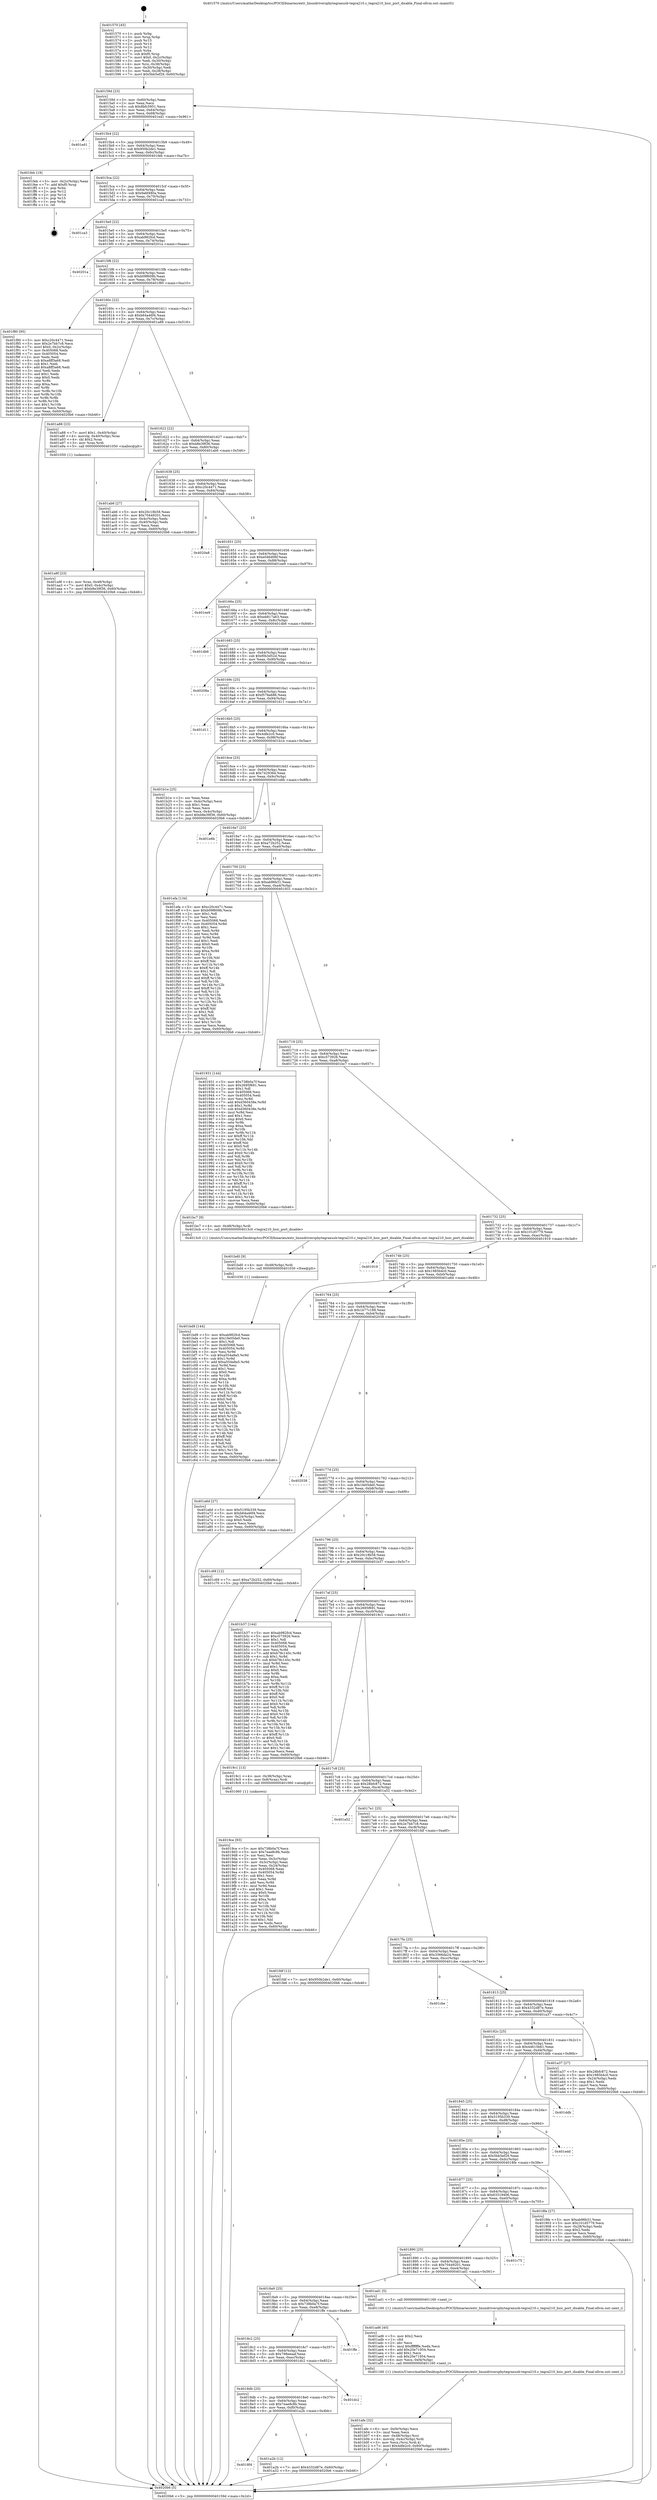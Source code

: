 digraph "0x401570" {
  label = "0x401570 (/mnt/c/Users/mathe/Desktop/tcc/POCII/binaries/extr_linuxdriversphytegraxusb-tegra210.c_tegra210_hsic_port_disable_Final-ollvm.out::main(0))"
  labelloc = "t"
  node[shape=record]

  Entry [label="",width=0.3,height=0.3,shape=circle,fillcolor=black,style=filled]
  "0x40159d" [label="{
     0x40159d [23]\l
     | [instrs]\l
     &nbsp;&nbsp;0x40159d \<+3\>: mov -0x60(%rbp),%eax\l
     &nbsp;&nbsp;0x4015a0 \<+2\>: mov %eax,%ecx\l
     &nbsp;&nbsp;0x4015a2 \<+6\>: sub $0x8bfc5951,%ecx\l
     &nbsp;&nbsp;0x4015a8 \<+3\>: mov %eax,-0x64(%rbp)\l
     &nbsp;&nbsp;0x4015ab \<+3\>: mov %ecx,-0x68(%rbp)\l
     &nbsp;&nbsp;0x4015ae \<+6\>: je 0000000000401ed1 \<main+0x961\>\l
  }"]
  "0x401ed1" [label="{
     0x401ed1\l
  }", style=dashed]
  "0x4015b4" [label="{
     0x4015b4 [22]\l
     | [instrs]\l
     &nbsp;&nbsp;0x4015b4 \<+5\>: jmp 00000000004015b9 \<main+0x49\>\l
     &nbsp;&nbsp;0x4015b9 \<+3\>: mov -0x64(%rbp),%eax\l
     &nbsp;&nbsp;0x4015bc \<+5\>: sub $0x950b2de1,%eax\l
     &nbsp;&nbsp;0x4015c1 \<+3\>: mov %eax,-0x6c(%rbp)\l
     &nbsp;&nbsp;0x4015c4 \<+6\>: je 0000000000401feb \<main+0xa7b\>\l
  }"]
  Exit [label="",width=0.3,height=0.3,shape=circle,fillcolor=black,style=filled,peripheries=2]
  "0x401feb" [label="{
     0x401feb [19]\l
     | [instrs]\l
     &nbsp;&nbsp;0x401feb \<+3\>: mov -0x2c(%rbp),%eax\l
     &nbsp;&nbsp;0x401fee \<+7\>: add $0xf0,%rsp\l
     &nbsp;&nbsp;0x401ff5 \<+1\>: pop %rbx\l
     &nbsp;&nbsp;0x401ff6 \<+2\>: pop %r12\l
     &nbsp;&nbsp;0x401ff8 \<+2\>: pop %r14\l
     &nbsp;&nbsp;0x401ffa \<+2\>: pop %r15\l
     &nbsp;&nbsp;0x401ffc \<+1\>: pop %rbp\l
     &nbsp;&nbsp;0x401ffd \<+1\>: ret\l
  }"]
  "0x4015ca" [label="{
     0x4015ca [22]\l
     | [instrs]\l
     &nbsp;&nbsp;0x4015ca \<+5\>: jmp 00000000004015cf \<main+0x5f\>\l
     &nbsp;&nbsp;0x4015cf \<+3\>: mov -0x64(%rbp),%eax\l
     &nbsp;&nbsp;0x4015d2 \<+5\>: sub $0x9a6f480a,%eax\l
     &nbsp;&nbsp;0x4015d7 \<+3\>: mov %eax,-0x70(%rbp)\l
     &nbsp;&nbsp;0x4015da \<+6\>: je 0000000000401ca3 \<main+0x733\>\l
  }"]
  "0x401bd9" [label="{
     0x401bd9 [144]\l
     | [instrs]\l
     &nbsp;&nbsp;0x401bd9 \<+5\>: mov $0xab982fcd,%eax\l
     &nbsp;&nbsp;0x401bde \<+5\>: mov $0x1fe05de0,%ecx\l
     &nbsp;&nbsp;0x401be3 \<+2\>: mov $0x1,%dl\l
     &nbsp;&nbsp;0x401be5 \<+7\>: mov 0x405068,%esi\l
     &nbsp;&nbsp;0x401bec \<+8\>: mov 0x405054,%r8d\l
     &nbsp;&nbsp;0x401bf4 \<+3\>: mov %esi,%r9d\l
     &nbsp;&nbsp;0x401bf7 \<+7\>: sub $0xa554a8a5,%r9d\l
     &nbsp;&nbsp;0x401bfe \<+4\>: sub $0x1,%r9d\l
     &nbsp;&nbsp;0x401c02 \<+7\>: add $0xa554a8a5,%r9d\l
     &nbsp;&nbsp;0x401c09 \<+4\>: imul %r9d,%esi\l
     &nbsp;&nbsp;0x401c0d \<+3\>: and $0x1,%esi\l
     &nbsp;&nbsp;0x401c10 \<+3\>: cmp $0x0,%esi\l
     &nbsp;&nbsp;0x401c13 \<+4\>: sete %r10b\l
     &nbsp;&nbsp;0x401c17 \<+4\>: cmp $0xa,%r8d\l
     &nbsp;&nbsp;0x401c1b \<+4\>: setl %r11b\l
     &nbsp;&nbsp;0x401c1f \<+3\>: mov %r10b,%bl\l
     &nbsp;&nbsp;0x401c22 \<+3\>: xor $0xff,%bl\l
     &nbsp;&nbsp;0x401c25 \<+3\>: mov %r11b,%r14b\l
     &nbsp;&nbsp;0x401c28 \<+4\>: xor $0xff,%r14b\l
     &nbsp;&nbsp;0x401c2c \<+3\>: xor $0x0,%dl\l
     &nbsp;&nbsp;0x401c2f \<+3\>: mov %bl,%r15b\l
     &nbsp;&nbsp;0x401c32 \<+4\>: and $0x0,%r15b\l
     &nbsp;&nbsp;0x401c36 \<+3\>: and %dl,%r10b\l
     &nbsp;&nbsp;0x401c39 \<+3\>: mov %r14b,%r12b\l
     &nbsp;&nbsp;0x401c3c \<+4\>: and $0x0,%r12b\l
     &nbsp;&nbsp;0x401c40 \<+3\>: and %dl,%r11b\l
     &nbsp;&nbsp;0x401c43 \<+3\>: or %r10b,%r15b\l
     &nbsp;&nbsp;0x401c46 \<+3\>: or %r11b,%r12b\l
     &nbsp;&nbsp;0x401c49 \<+3\>: xor %r12b,%r15b\l
     &nbsp;&nbsp;0x401c4c \<+3\>: or %r14b,%bl\l
     &nbsp;&nbsp;0x401c4f \<+3\>: xor $0xff,%bl\l
     &nbsp;&nbsp;0x401c52 \<+3\>: or $0x0,%dl\l
     &nbsp;&nbsp;0x401c55 \<+2\>: and %dl,%bl\l
     &nbsp;&nbsp;0x401c57 \<+3\>: or %bl,%r15b\l
     &nbsp;&nbsp;0x401c5a \<+4\>: test $0x1,%r15b\l
     &nbsp;&nbsp;0x401c5e \<+3\>: cmovne %ecx,%eax\l
     &nbsp;&nbsp;0x401c61 \<+3\>: mov %eax,-0x60(%rbp)\l
     &nbsp;&nbsp;0x401c64 \<+5\>: jmp 00000000004020b6 \<main+0xb46\>\l
  }"]
  "0x401ca3" [label="{
     0x401ca3\l
  }", style=dashed]
  "0x4015e0" [label="{
     0x4015e0 [22]\l
     | [instrs]\l
     &nbsp;&nbsp;0x4015e0 \<+5\>: jmp 00000000004015e5 \<main+0x75\>\l
     &nbsp;&nbsp;0x4015e5 \<+3\>: mov -0x64(%rbp),%eax\l
     &nbsp;&nbsp;0x4015e8 \<+5\>: sub $0xab982fcd,%eax\l
     &nbsp;&nbsp;0x4015ed \<+3\>: mov %eax,-0x74(%rbp)\l
     &nbsp;&nbsp;0x4015f0 \<+6\>: je 000000000040201a \<main+0xaaa\>\l
  }"]
  "0x401bd0" [label="{
     0x401bd0 [9]\l
     | [instrs]\l
     &nbsp;&nbsp;0x401bd0 \<+4\>: mov -0x48(%rbp),%rdi\l
     &nbsp;&nbsp;0x401bd4 \<+5\>: call 0000000000401030 \<free@plt\>\l
     | [calls]\l
     &nbsp;&nbsp;0x401030 \{1\} (unknown)\l
  }"]
  "0x40201a" [label="{
     0x40201a\l
  }", style=dashed]
  "0x4015f6" [label="{
     0x4015f6 [22]\l
     | [instrs]\l
     &nbsp;&nbsp;0x4015f6 \<+5\>: jmp 00000000004015fb \<main+0x8b\>\l
     &nbsp;&nbsp;0x4015fb \<+3\>: mov -0x64(%rbp),%eax\l
     &nbsp;&nbsp;0x4015fe \<+5\>: sub $0xb09f609b,%eax\l
     &nbsp;&nbsp;0x401603 \<+3\>: mov %eax,-0x78(%rbp)\l
     &nbsp;&nbsp;0x401606 \<+6\>: je 0000000000401f80 \<main+0xa10\>\l
  }"]
  "0x401afe" [label="{
     0x401afe [32]\l
     | [instrs]\l
     &nbsp;&nbsp;0x401afe \<+6\>: mov -0xf4(%rbp),%ecx\l
     &nbsp;&nbsp;0x401b04 \<+3\>: imul %eax,%ecx\l
     &nbsp;&nbsp;0x401b07 \<+4\>: mov -0x48(%rbp),%rsi\l
     &nbsp;&nbsp;0x401b0b \<+4\>: movslq -0x4c(%rbp),%rdi\l
     &nbsp;&nbsp;0x401b0f \<+3\>: mov %ecx,(%rsi,%rdi,4)\l
     &nbsp;&nbsp;0x401b12 \<+7\>: movl $0x4dfe2c0,-0x60(%rbp)\l
     &nbsp;&nbsp;0x401b19 \<+5\>: jmp 00000000004020b6 \<main+0xb46\>\l
  }"]
  "0x401f80" [label="{
     0x401f80 [95]\l
     | [instrs]\l
     &nbsp;&nbsp;0x401f80 \<+5\>: mov $0xc20c4471,%eax\l
     &nbsp;&nbsp;0x401f85 \<+5\>: mov $0x2e7bb7c8,%ecx\l
     &nbsp;&nbsp;0x401f8a \<+7\>: movl $0x0,-0x2c(%rbp)\l
     &nbsp;&nbsp;0x401f91 \<+7\>: mov 0x405068,%edx\l
     &nbsp;&nbsp;0x401f98 \<+7\>: mov 0x405054,%esi\l
     &nbsp;&nbsp;0x401f9f \<+2\>: mov %edx,%edi\l
     &nbsp;&nbsp;0x401fa1 \<+6\>: sub $0xa8ff3a68,%edi\l
     &nbsp;&nbsp;0x401fa7 \<+3\>: sub $0x1,%edi\l
     &nbsp;&nbsp;0x401faa \<+6\>: add $0xa8ff3a68,%edi\l
     &nbsp;&nbsp;0x401fb0 \<+3\>: imul %edi,%edx\l
     &nbsp;&nbsp;0x401fb3 \<+3\>: and $0x1,%edx\l
     &nbsp;&nbsp;0x401fb6 \<+3\>: cmp $0x0,%edx\l
     &nbsp;&nbsp;0x401fb9 \<+4\>: sete %r8b\l
     &nbsp;&nbsp;0x401fbd \<+3\>: cmp $0xa,%esi\l
     &nbsp;&nbsp;0x401fc0 \<+4\>: setl %r9b\l
     &nbsp;&nbsp;0x401fc4 \<+3\>: mov %r8b,%r10b\l
     &nbsp;&nbsp;0x401fc7 \<+3\>: and %r9b,%r10b\l
     &nbsp;&nbsp;0x401fca \<+3\>: xor %r9b,%r8b\l
     &nbsp;&nbsp;0x401fcd \<+3\>: or %r8b,%r10b\l
     &nbsp;&nbsp;0x401fd0 \<+4\>: test $0x1,%r10b\l
     &nbsp;&nbsp;0x401fd4 \<+3\>: cmovne %ecx,%eax\l
     &nbsp;&nbsp;0x401fd7 \<+3\>: mov %eax,-0x60(%rbp)\l
     &nbsp;&nbsp;0x401fda \<+5\>: jmp 00000000004020b6 \<main+0xb46\>\l
  }"]
  "0x40160c" [label="{
     0x40160c [22]\l
     | [instrs]\l
     &nbsp;&nbsp;0x40160c \<+5\>: jmp 0000000000401611 \<main+0xa1\>\l
     &nbsp;&nbsp;0x401611 \<+3\>: mov -0x64(%rbp),%eax\l
     &nbsp;&nbsp;0x401614 \<+5\>: sub $0xb64a46f4,%eax\l
     &nbsp;&nbsp;0x401619 \<+3\>: mov %eax,-0x7c(%rbp)\l
     &nbsp;&nbsp;0x40161c \<+6\>: je 0000000000401a88 \<main+0x518\>\l
  }"]
  "0x401ad6" [label="{
     0x401ad6 [40]\l
     | [instrs]\l
     &nbsp;&nbsp;0x401ad6 \<+5\>: mov $0x2,%ecx\l
     &nbsp;&nbsp;0x401adb \<+1\>: cltd\l
     &nbsp;&nbsp;0x401adc \<+2\>: idiv %ecx\l
     &nbsp;&nbsp;0x401ade \<+6\>: imul $0xfffffffe,%edx,%ecx\l
     &nbsp;&nbsp;0x401ae4 \<+6\>: add $0x20e71954,%ecx\l
     &nbsp;&nbsp;0x401aea \<+3\>: add $0x1,%ecx\l
     &nbsp;&nbsp;0x401aed \<+6\>: sub $0x20e71954,%ecx\l
     &nbsp;&nbsp;0x401af3 \<+6\>: mov %ecx,-0xf4(%rbp)\l
     &nbsp;&nbsp;0x401af9 \<+5\>: call 0000000000401160 \<next_i\>\l
     | [calls]\l
     &nbsp;&nbsp;0x401160 \{1\} (/mnt/c/Users/mathe/Desktop/tcc/POCII/binaries/extr_linuxdriversphytegraxusb-tegra210.c_tegra210_hsic_port_disable_Final-ollvm.out::next_i)\l
  }"]
  "0x401a88" [label="{
     0x401a88 [23]\l
     | [instrs]\l
     &nbsp;&nbsp;0x401a88 \<+7\>: movl $0x1,-0x40(%rbp)\l
     &nbsp;&nbsp;0x401a8f \<+4\>: movslq -0x40(%rbp),%rax\l
     &nbsp;&nbsp;0x401a93 \<+4\>: shl $0x2,%rax\l
     &nbsp;&nbsp;0x401a97 \<+3\>: mov %rax,%rdi\l
     &nbsp;&nbsp;0x401a9a \<+5\>: call 0000000000401050 \<malloc@plt\>\l
     | [calls]\l
     &nbsp;&nbsp;0x401050 \{1\} (unknown)\l
  }"]
  "0x401622" [label="{
     0x401622 [22]\l
     | [instrs]\l
     &nbsp;&nbsp;0x401622 \<+5\>: jmp 0000000000401627 \<main+0xb7\>\l
     &nbsp;&nbsp;0x401627 \<+3\>: mov -0x64(%rbp),%eax\l
     &nbsp;&nbsp;0x40162a \<+5\>: sub $0xb8e39f36,%eax\l
     &nbsp;&nbsp;0x40162f \<+3\>: mov %eax,-0x80(%rbp)\l
     &nbsp;&nbsp;0x401632 \<+6\>: je 0000000000401ab6 \<main+0x546\>\l
  }"]
  "0x401a9f" [label="{
     0x401a9f [23]\l
     | [instrs]\l
     &nbsp;&nbsp;0x401a9f \<+4\>: mov %rax,-0x48(%rbp)\l
     &nbsp;&nbsp;0x401aa3 \<+7\>: movl $0x0,-0x4c(%rbp)\l
     &nbsp;&nbsp;0x401aaa \<+7\>: movl $0xb8e39f36,-0x60(%rbp)\l
     &nbsp;&nbsp;0x401ab1 \<+5\>: jmp 00000000004020b6 \<main+0xb46\>\l
  }"]
  "0x401ab6" [label="{
     0x401ab6 [27]\l
     | [instrs]\l
     &nbsp;&nbsp;0x401ab6 \<+5\>: mov $0x20c18b58,%eax\l
     &nbsp;&nbsp;0x401abb \<+5\>: mov $0x70449201,%ecx\l
     &nbsp;&nbsp;0x401ac0 \<+3\>: mov -0x4c(%rbp),%edx\l
     &nbsp;&nbsp;0x401ac3 \<+3\>: cmp -0x40(%rbp),%edx\l
     &nbsp;&nbsp;0x401ac6 \<+3\>: cmovl %ecx,%eax\l
     &nbsp;&nbsp;0x401ac9 \<+3\>: mov %eax,-0x60(%rbp)\l
     &nbsp;&nbsp;0x401acc \<+5\>: jmp 00000000004020b6 \<main+0xb46\>\l
  }"]
  "0x401638" [label="{
     0x401638 [25]\l
     | [instrs]\l
     &nbsp;&nbsp;0x401638 \<+5\>: jmp 000000000040163d \<main+0xcd\>\l
     &nbsp;&nbsp;0x40163d \<+3\>: mov -0x64(%rbp),%eax\l
     &nbsp;&nbsp;0x401640 \<+5\>: sub $0xc20c4471,%eax\l
     &nbsp;&nbsp;0x401645 \<+6\>: mov %eax,-0x84(%rbp)\l
     &nbsp;&nbsp;0x40164b \<+6\>: je 00000000004020a8 \<main+0xb38\>\l
  }"]
  "0x4018f4" [label="{
     0x4018f4\l
  }", style=dashed]
  "0x4020a8" [label="{
     0x4020a8\l
  }", style=dashed]
  "0x401651" [label="{
     0x401651 [25]\l
     | [instrs]\l
     &nbsp;&nbsp;0x401651 \<+5\>: jmp 0000000000401656 \<main+0xe6\>\l
     &nbsp;&nbsp;0x401656 \<+3\>: mov -0x64(%rbp),%eax\l
     &nbsp;&nbsp;0x401659 \<+5\>: sub $0xe046d06f,%eax\l
     &nbsp;&nbsp;0x40165e \<+6\>: mov %eax,-0x88(%rbp)\l
     &nbsp;&nbsp;0x401664 \<+6\>: je 0000000000401ee9 \<main+0x979\>\l
  }"]
  "0x401a2b" [label="{
     0x401a2b [12]\l
     | [instrs]\l
     &nbsp;&nbsp;0x401a2b \<+7\>: movl $0x4332d87e,-0x60(%rbp)\l
     &nbsp;&nbsp;0x401a32 \<+5\>: jmp 00000000004020b6 \<main+0xb46\>\l
  }"]
  "0x401ee9" [label="{
     0x401ee9\l
  }", style=dashed]
  "0x40166a" [label="{
     0x40166a [25]\l
     | [instrs]\l
     &nbsp;&nbsp;0x40166a \<+5\>: jmp 000000000040166f \<main+0xff\>\l
     &nbsp;&nbsp;0x40166f \<+3\>: mov -0x64(%rbp),%eax\l
     &nbsp;&nbsp;0x401672 \<+5\>: sub $0xeb817a63,%eax\l
     &nbsp;&nbsp;0x401677 \<+6\>: mov %eax,-0x8c(%rbp)\l
     &nbsp;&nbsp;0x40167d \<+6\>: je 0000000000401db6 \<main+0x846\>\l
  }"]
  "0x4018db" [label="{
     0x4018db [25]\l
     | [instrs]\l
     &nbsp;&nbsp;0x4018db \<+5\>: jmp 00000000004018e0 \<main+0x370\>\l
     &nbsp;&nbsp;0x4018e0 \<+3\>: mov -0x64(%rbp),%eax\l
     &nbsp;&nbsp;0x4018e3 \<+5\>: sub $0x7eae8c8b,%eax\l
     &nbsp;&nbsp;0x4018e8 \<+6\>: mov %eax,-0xf0(%rbp)\l
     &nbsp;&nbsp;0x4018ee \<+6\>: je 0000000000401a2b \<main+0x4bb\>\l
  }"]
  "0x401db6" [label="{
     0x401db6\l
  }", style=dashed]
  "0x401683" [label="{
     0x401683 [25]\l
     | [instrs]\l
     &nbsp;&nbsp;0x401683 \<+5\>: jmp 0000000000401688 \<main+0x118\>\l
     &nbsp;&nbsp;0x401688 \<+3\>: mov -0x64(%rbp),%eax\l
     &nbsp;&nbsp;0x40168b \<+5\>: sub $0xf0b3d52d,%eax\l
     &nbsp;&nbsp;0x401690 \<+6\>: mov %eax,-0x90(%rbp)\l
     &nbsp;&nbsp;0x401696 \<+6\>: je 000000000040208a \<main+0xb1a\>\l
  }"]
  "0x401dc2" [label="{
     0x401dc2\l
  }", style=dashed]
  "0x40208a" [label="{
     0x40208a\l
  }", style=dashed]
  "0x40169c" [label="{
     0x40169c [25]\l
     | [instrs]\l
     &nbsp;&nbsp;0x40169c \<+5\>: jmp 00000000004016a1 \<main+0x131\>\l
     &nbsp;&nbsp;0x4016a1 \<+3\>: mov -0x64(%rbp),%eax\l
     &nbsp;&nbsp;0x4016a4 \<+5\>: sub $0xf578a686,%eax\l
     &nbsp;&nbsp;0x4016a9 \<+6\>: mov %eax,-0x94(%rbp)\l
     &nbsp;&nbsp;0x4016af \<+6\>: je 0000000000401d11 \<main+0x7a1\>\l
  }"]
  "0x4018c2" [label="{
     0x4018c2 [25]\l
     | [instrs]\l
     &nbsp;&nbsp;0x4018c2 \<+5\>: jmp 00000000004018c7 \<main+0x357\>\l
     &nbsp;&nbsp;0x4018c7 \<+3\>: mov -0x64(%rbp),%eax\l
     &nbsp;&nbsp;0x4018ca \<+5\>: sub $0x798eeaaf,%eax\l
     &nbsp;&nbsp;0x4018cf \<+6\>: mov %eax,-0xec(%rbp)\l
     &nbsp;&nbsp;0x4018d5 \<+6\>: je 0000000000401dc2 \<main+0x852\>\l
  }"]
  "0x401d11" [label="{
     0x401d11\l
  }", style=dashed]
  "0x4016b5" [label="{
     0x4016b5 [25]\l
     | [instrs]\l
     &nbsp;&nbsp;0x4016b5 \<+5\>: jmp 00000000004016ba \<main+0x14a\>\l
     &nbsp;&nbsp;0x4016ba \<+3\>: mov -0x64(%rbp),%eax\l
     &nbsp;&nbsp;0x4016bd \<+5\>: sub $0x4dfe2c0,%eax\l
     &nbsp;&nbsp;0x4016c2 \<+6\>: mov %eax,-0x98(%rbp)\l
     &nbsp;&nbsp;0x4016c8 \<+6\>: je 0000000000401b1e \<main+0x5ae\>\l
  }"]
  "0x401ffe" [label="{
     0x401ffe\l
  }", style=dashed]
  "0x401b1e" [label="{
     0x401b1e [25]\l
     | [instrs]\l
     &nbsp;&nbsp;0x401b1e \<+2\>: xor %eax,%eax\l
     &nbsp;&nbsp;0x401b20 \<+3\>: mov -0x4c(%rbp),%ecx\l
     &nbsp;&nbsp;0x401b23 \<+3\>: sub $0x1,%eax\l
     &nbsp;&nbsp;0x401b26 \<+2\>: sub %eax,%ecx\l
     &nbsp;&nbsp;0x401b28 \<+3\>: mov %ecx,-0x4c(%rbp)\l
     &nbsp;&nbsp;0x401b2b \<+7\>: movl $0xb8e39f36,-0x60(%rbp)\l
     &nbsp;&nbsp;0x401b32 \<+5\>: jmp 00000000004020b6 \<main+0xb46\>\l
  }"]
  "0x4016ce" [label="{
     0x4016ce [25]\l
     | [instrs]\l
     &nbsp;&nbsp;0x4016ce \<+5\>: jmp 00000000004016d3 \<main+0x163\>\l
     &nbsp;&nbsp;0x4016d3 \<+3\>: mov -0x64(%rbp),%eax\l
     &nbsp;&nbsp;0x4016d6 \<+5\>: sub $0x742936d,%eax\l
     &nbsp;&nbsp;0x4016db \<+6\>: mov %eax,-0x9c(%rbp)\l
     &nbsp;&nbsp;0x4016e1 \<+6\>: je 0000000000401e6b \<main+0x8fb\>\l
  }"]
  "0x4018a9" [label="{
     0x4018a9 [25]\l
     | [instrs]\l
     &nbsp;&nbsp;0x4018a9 \<+5\>: jmp 00000000004018ae \<main+0x33e\>\l
     &nbsp;&nbsp;0x4018ae \<+3\>: mov -0x64(%rbp),%eax\l
     &nbsp;&nbsp;0x4018b1 \<+5\>: sub $0x738b0a7f,%eax\l
     &nbsp;&nbsp;0x4018b6 \<+6\>: mov %eax,-0xe8(%rbp)\l
     &nbsp;&nbsp;0x4018bc \<+6\>: je 0000000000401ffe \<main+0xa8e\>\l
  }"]
  "0x401e6b" [label="{
     0x401e6b\l
  }", style=dashed]
  "0x4016e7" [label="{
     0x4016e7 [25]\l
     | [instrs]\l
     &nbsp;&nbsp;0x4016e7 \<+5\>: jmp 00000000004016ec \<main+0x17c\>\l
     &nbsp;&nbsp;0x4016ec \<+3\>: mov -0x64(%rbp),%eax\l
     &nbsp;&nbsp;0x4016ef \<+5\>: sub $0xa72b252,%eax\l
     &nbsp;&nbsp;0x4016f4 \<+6\>: mov %eax,-0xa0(%rbp)\l
     &nbsp;&nbsp;0x4016fa \<+6\>: je 0000000000401efa \<main+0x98a\>\l
  }"]
  "0x401ad1" [label="{
     0x401ad1 [5]\l
     | [instrs]\l
     &nbsp;&nbsp;0x401ad1 \<+5\>: call 0000000000401160 \<next_i\>\l
     | [calls]\l
     &nbsp;&nbsp;0x401160 \{1\} (/mnt/c/Users/mathe/Desktop/tcc/POCII/binaries/extr_linuxdriversphytegraxusb-tegra210.c_tegra210_hsic_port_disable_Final-ollvm.out::next_i)\l
  }"]
  "0x401efa" [label="{
     0x401efa [134]\l
     | [instrs]\l
     &nbsp;&nbsp;0x401efa \<+5\>: mov $0xc20c4471,%eax\l
     &nbsp;&nbsp;0x401eff \<+5\>: mov $0xb09f609b,%ecx\l
     &nbsp;&nbsp;0x401f04 \<+2\>: mov $0x1,%dl\l
     &nbsp;&nbsp;0x401f06 \<+2\>: xor %esi,%esi\l
     &nbsp;&nbsp;0x401f08 \<+7\>: mov 0x405068,%edi\l
     &nbsp;&nbsp;0x401f0f \<+8\>: mov 0x405054,%r8d\l
     &nbsp;&nbsp;0x401f17 \<+3\>: sub $0x1,%esi\l
     &nbsp;&nbsp;0x401f1a \<+3\>: mov %edi,%r9d\l
     &nbsp;&nbsp;0x401f1d \<+3\>: add %esi,%r9d\l
     &nbsp;&nbsp;0x401f20 \<+4\>: imul %r9d,%edi\l
     &nbsp;&nbsp;0x401f24 \<+3\>: and $0x1,%edi\l
     &nbsp;&nbsp;0x401f27 \<+3\>: cmp $0x0,%edi\l
     &nbsp;&nbsp;0x401f2a \<+4\>: sete %r10b\l
     &nbsp;&nbsp;0x401f2e \<+4\>: cmp $0xa,%r8d\l
     &nbsp;&nbsp;0x401f32 \<+4\>: setl %r11b\l
     &nbsp;&nbsp;0x401f36 \<+3\>: mov %r10b,%bl\l
     &nbsp;&nbsp;0x401f39 \<+3\>: xor $0xff,%bl\l
     &nbsp;&nbsp;0x401f3c \<+3\>: mov %r11b,%r14b\l
     &nbsp;&nbsp;0x401f3f \<+4\>: xor $0xff,%r14b\l
     &nbsp;&nbsp;0x401f43 \<+3\>: xor $0x1,%dl\l
     &nbsp;&nbsp;0x401f46 \<+3\>: mov %bl,%r15b\l
     &nbsp;&nbsp;0x401f49 \<+4\>: and $0xff,%r15b\l
     &nbsp;&nbsp;0x401f4d \<+3\>: and %dl,%r10b\l
     &nbsp;&nbsp;0x401f50 \<+3\>: mov %r14b,%r12b\l
     &nbsp;&nbsp;0x401f53 \<+4\>: and $0xff,%r12b\l
     &nbsp;&nbsp;0x401f57 \<+3\>: and %dl,%r11b\l
     &nbsp;&nbsp;0x401f5a \<+3\>: or %r10b,%r15b\l
     &nbsp;&nbsp;0x401f5d \<+3\>: or %r11b,%r12b\l
     &nbsp;&nbsp;0x401f60 \<+3\>: xor %r12b,%r15b\l
     &nbsp;&nbsp;0x401f63 \<+3\>: or %r14b,%bl\l
     &nbsp;&nbsp;0x401f66 \<+3\>: xor $0xff,%bl\l
     &nbsp;&nbsp;0x401f69 \<+3\>: or $0x1,%dl\l
     &nbsp;&nbsp;0x401f6c \<+2\>: and %dl,%bl\l
     &nbsp;&nbsp;0x401f6e \<+3\>: or %bl,%r15b\l
     &nbsp;&nbsp;0x401f71 \<+4\>: test $0x1,%r15b\l
     &nbsp;&nbsp;0x401f75 \<+3\>: cmovne %ecx,%eax\l
     &nbsp;&nbsp;0x401f78 \<+3\>: mov %eax,-0x60(%rbp)\l
     &nbsp;&nbsp;0x401f7b \<+5\>: jmp 00000000004020b6 \<main+0xb46\>\l
  }"]
  "0x401700" [label="{
     0x401700 [25]\l
     | [instrs]\l
     &nbsp;&nbsp;0x401700 \<+5\>: jmp 0000000000401705 \<main+0x195\>\l
     &nbsp;&nbsp;0x401705 \<+3\>: mov -0x64(%rbp),%eax\l
     &nbsp;&nbsp;0x401708 \<+5\>: sub $0xab96b31,%eax\l
     &nbsp;&nbsp;0x40170d \<+6\>: mov %eax,-0xa4(%rbp)\l
     &nbsp;&nbsp;0x401713 \<+6\>: je 0000000000401931 \<main+0x3c1\>\l
  }"]
  "0x401890" [label="{
     0x401890 [25]\l
     | [instrs]\l
     &nbsp;&nbsp;0x401890 \<+5\>: jmp 0000000000401895 \<main+0x325\>\l
     &nbsp;&nbsp;0x401895 \<+3\>: mov -0x64(%rbp),%eax\l
     &nbsp;&nbsp;0x401898 \<+5\>: sub $0x70449201,%eax\l
     &nbsp;&nbsp;0x40189d \<+6\>: mov %eax,-0xe4(%rbp)\l
     &nbsp;&nbsp;0x4018a3 \<+6\>: je 0000000000401ad1 \<main+0x561\>\l
  }"]
  "0x401931" [label="{
     0x401931 [144]\l
     | [instrs]\l
     &nbsp;&nbsp;0x401931 \<+5\>: mov $0x738b0a7f,%eax\l
     &nbsp;&nbsp;0x401936 \<+5\>: mov $0x2695f691,%ecx\l
     &nbsp;&nbsp;0x40193b \<+2\>: mov $0x1,%dl\l
     &nbsp;&nbsp;0x40193d \<+7\>: mov 0x405068,%esi\l
     &nbsp;&nbsp;0x401944 \<+7\>: mov 0x405054,%edi\l
     &nbsp;&nbsp;0x40194b \<+3\>: mov %esi,%r8d\l
     &nbsp;&nbsp;0x40194e \<+7\>: add $0xd360438e,%r8d\l
     &nbsp;&nbsp;0x401955 \<+4\>: sub $0x1,%r8d\l
     &nbsp;&nbsp;0x401959 \<+7\>: sub $0xd360438e,%r8d\l
     &nbsp;&nbsp;0x401960 \<+4\>: imul %r8d,%esi\l
     &nbsp;&nbsp;0x401964 \<+3\>: and $0x1,%esi\l
     &nbsp;&nbsp;0x401967 \<+3\>: cmp $0x0,%esi\l
     &nbsp;&nbsp;0x40196a \<+4\>: sete %r9b\l
     &nbsp;&nbsp;0x40196e \<+3\>: cmp $0xa,%edi\l
     &nbsp;&nbsp;0x401971 \<+4\>: setl %r10b\l
     &nbsp;&nbsp;0x401975 \<+3\>: mov %r9b,%r11b\l
     &nbsp;&nbsp;0x401978 \<+4\>: xor $0xff,%r11b\l
     &nbsp;&nbsp;0x40197c \<+3\>: mov %r10b,%bl\l
     &nbsp;&nbsp;0x40197f \<+3\>: xor $0xff,%bl\l
     &nbsp;&nbsp;0x401982 \<+3\>: xor $0x0,%dl\l
     &nbsp;&nbsp;0x401985 \<+3\>: mov %r11b,%r14b\l
     &nbsp;&nbsp;0x401988 \<+4\>: and $0x0,%r14b\l
     &nbsp;&nbsp;0x40198c \<+3\>: and %dl,%r9b\l
     &nbsp;&nbsp;0x40198f \<+3\>: mov %bl,%r15b\l
     &nbsp;&nbsp;0x401992 \<+4\>: and $0x0,%r15b\l
     &nbsp;&nbsp;0x401996 \<+3\>: and %dl,%r10b\l
     &nbsp;&nbsp;0x401999 \<+3\>: or %r9b,%r14b\l
     &nbsp;&nbsp;0x40199c \<+3\>: or %r10b,%r15b\l
     &nbsp;&nbsp;0x40199f \<+3\>: xor %r15b,%r14b\l
     &nbsp;&nbsp;0x4019a2 \<+3\>: or %bl,%r11b\l
     &nbsp;&nbsp;0x4019a5 \<+4\>: xor $0xff,%r11b\l
     &nbsp;&nbsp;0x4019a9 \<+3\>: or $0x0,%dl\l
     &nbsp;&nbsp;0x4019ac \<+3\>: and %dl,%r11b\l
     &nbsp;&nbsp;0x4019af \<+3\>: or %r11b,%r14b\l
     &nbsp;&nbsp;0x4019b2 \<+4\>: test $0x1,%r14b\l
     &nbsp;&nbsp;0x4019b6 \<+3\>: cmovne %ecx,%eax\l
     &nbsp;&nbsp;0x4019b9 \<+3\>: mov %eax,-0x60(%rbp)\l
     &nbsp;&nbsp;0x4019bc \<+5\>: jmp 00000000004020b6 \<main+0xb46\>\l
  }"]
  "0x401719" [label="{
     0x401719 [25]\l
     | [instrs]\l
     &nbsp;&nbsp;0x401719 \<+5\>: jmp 000000000040171e \<main+0x1ae\>\l
     &nbsp;&nbsp;0x40171e \<+3\>: mov -0x64(%rbp),%eax\l
     &nbsp;&nbsp;0x401721 \<+5\>: sub $0xc573926,%eax\l
     &nbsp;&nbsp;0x401726 \<+6\>: mov %eax,-0xa8(%rbp)\l
     &nbsp;&nbsp;0x40172c \<+6\>: je 0000000000401bc7 \<main+0x657\>\l
  }"]
  "0x401c75" [label="{
     0x401c75\l
  }", style=dashed]
  "0x401bc7" [label="{
     0x401bc7 [9]\l
     | [instrs]\l
     &nbsp;&nbsp;0x401bc7 \<+4\>: mov -0x48(%rbp),%rdi\l
     &nbsp;&nbsp;0x401bcb \<+5\>: call 00000000004013c0 \<tegra210_hsic_port_disable\>\l
     | [calls]\l
     &nbsp;&nbsp;0x4013c0 \{1\} (/mnt/c/Users/mathe/Desktop/tcc/POCII/binaries/extr_linuxdriversphytegraxusb-tegra210.c_tegra210_hsic_port_disable_Final-ollvm.out::tegra210_hsic_port_disable)\l
  }"]
  "0x401732" [label="{
     0x401732 [25]\l
     | [instrs]\l
     &nbsp;&nbsp;0x401732 \<+5\>: jmp 0000000000401737 \<main+0x1c7\>\l
     &nbsp;&nbsp;0x401737 \<+3\>: mov -0x64(%rbp),%eax\l
     &nbsp;&nbsp;0x40173a \<+5\>: sub $0x101d5779,%eax\l
     &nbsp;&nbsp;0x40173f \<+6\>: mov %eax,-0xac(%rbp)\l
     &nbsp;&nbsp;0x401745 \<+6\>: je 0000000000401919 \<main+0x3a9\>\l
  }"]
  "0x4019ce" [label="{
     0x4019ce [93]\l
     | [instrs]\l
     &nbsp;&nbsp;0x4019ce \<+5\>: mov $0x738b0a7f,%ecx\l
     &nbsp;&nbsp;0x4019d3 \<+5\>: mov $0x7eae8c8b,%edx\l
     &nbsp;&nbsp;0x4019d8 \<+2\>: xor %esi,%esi\l
     &nbsp;&nbsp;0x4019da \<+3\>: mov %eax,-0x3c(%rbp)\l
     &nbsp;&nbsp;0x4019dd \<+3\>: mov -0x3c(%rbp),%eax\l
     &nbsp;&nbsp;0x4019e0 \<+3\>: mov %eax,-0x24(%rbp)\l
     &nbsp;&nbsp;0x4019e3 \<+7\>: mov 0x405068,%eax\l
     &nbsp;&nbsp;0x4019ea \<+8\>: mov 0x405054,%r8d\l
     &nbsp;&nbsp;0x4019f2 \<+3\>: sub $0x1,%esi\l
     &nbsp;&nbsp;0x4019f5 \<+3\>: mov %eax,%r9d\l
     &nbsp;&nbsp;0x4019f8 \<+3\>: add %esi,%r9d\l
     &nbsp;&nbsp;0x4019fb \<+4\>: imul %r9d,%eax\l
     &nbsp;&nbsp;0x4019ff \<+3\>: and $0x1,%eax\l
     &nbsp;&nbsp;0x401a02 \<+3\>: cmp $0x0,%eax\l
     &nbsp;&nbsp;0x401a05 \<+4\>: sete %r10b\l
     &nbsp;&nbsp;0x401a09 \<+4\>: cmp $0xa,%r8d\l
     &nbsp;&nbsp;0x401a0d \<+4\>: setl %r11b\l
     &nbsp;&nbsp;0x401a11 \<+3\>: mov %r10b,%bl\l
     &nbsp;&nbsp;0x401a14 \<+3\>: and %r11b,%bl\l
     &nbsp;&nbsp;0x401a17 \<+3\>: xor %r11b,%r10b\l
     &nbsp;&nbsp;0x401a1a \<+3\>: or %r10b,%bl\l
     &nbsp;&nbsp;0x401a1d \<+3\>: test $0x1,%bl\l
     &nbsp;&nbsp;0x401a20 \<+3\>: cmovne %edx,%ecx\l
     &nbsp;&nbsp;0x401a23 \<+3\>: mov %ecx,-0x60(%rbp)\l
     &nbsp;&nbsp;0x401a26 \<+5\>: jmp 00000000004020b6 \<main+0xb46\>\l
  }"]
  "0x401919" [label="{
     0x401919\l
  }", style=dashed]
  "0x40174b" [label="{
     0x40174b [25]\l
     | [instrs]\l
     &nbsp;&nbsp;0x40174b \<+5\>: jmp 0000000000401750 \<main+0x1e0\>\l
     &nbsp;&nbsp;0x401750 \<+3\>: mov -0x64(%rbp),%eax\l
     &nbsp;&nbsp;0x401753 \<+5\>: sub $0x1985b4c0,%eax\l
     &nbsp;&nbsp;0x401758 \<+6\>: mov %eax,-0xb0(%rbp)\l
     &nbsp;&nbsp;0x40175e \<+6\>: je 0000000000401a6d \<main+0x4fd\>\l
  }"]
  "0x401570" [label="{
     0x401570 [45]\l
     | [instrs]\l
     &nbsp;&nbsp;0x401570 \<+1\>: push %rbp\l
     &nbsp;&nbsp;0x401571 \<+3\>: mov %rsp,%rbp\l
     &nbsp;&nbsp;0x401574 \<+2\>: push %r15\l
     &nbsp;&nbsp;0x401576 \<+2\>: push %r14\l
     &nbsp;&nbsp;0x401578 \<+2\>: push %r12\l
     &nbsp;&nbsp;0x40157a \<+1\>: push %rbx\l
     &nbsp;&nbsp;0x40157b \<+7\>: sub $0xf0,%rsp\l
     &nbsp;&nbsp;0x401582 \<+7\>: movl $0x0,-0x2c(%rbp)\l
     &nbsp;&nbsp;0x401589 \<+3\>: mov %edi,-0x30(%rbp)\l
     &nbsp;&nbsp;0x40158c \<+4\>: mov %rsi,-0x38(%rbp)\l
     &nbsp;&nbsp;0x401590 \<+3\>: mov -0x30(%rbp),%edi\l
     &nbsp;&nbsp;0x401593 \<+3\>: mov %edi,-0x28(%rbp)\l
     &nbsp;&nbsp;0x401596 \<+7\>: movl $0x5bb5ef29,-0x60(%rbp)\l
  }"]
  "0x401a6d" [label="{
     0x401a6d [27]\l
     | [instrs]\l
     &nbsp;&nbsp;0x401a6d \<+5\>: mov $0x5195b339,%eax\l
     &nbsp;&nbsp;0x401a72 \<+5\>: mov $0xb64a46f4,%ecx\l
     &nbsp;&nbsp;0x401a77 \<+3\>: mov -0x24(%rbp),%edx\l
     &nbsp;&nbsp;0x401a7a \<+3\>: cmp $0x0,%edx\l
     &nbsp;&nbsp;0x401a7d \<+3\>: cmove %ecx,%eax\l
     &nbsp;&nbsp;0x401a80 \<+3\>: mov %eax,-0x60(%rbp)\l
     &nbsp;&nbsp;0x401a83 \<+5\>: jmp 00000000004020b6 \<main+0xb46\>\l
  }"]
  "0x401764" [label="{
     0x401764 [25]\l
     | [instrs]\l
     &nbsp;&nbsp;0x401764 \<+5\>: jmp 0000000000401769 \<main+0x1f9\>\l
     &nbsp;&nbsp;0x401769 \<+3\>: mov -0x64(%rbp),%eax\l
     &nbsp;&nbsp;0x40176c \<+5\>: sub $0x1b77c188,%eax\l
     &nbsp;&nbsp;0x401771 \<+6\>: mov %eax,-0xb4(%rbp)\l
     &nbsp;&nbsp;0x401777 \<+6\>: je 0000000000402038 \<main+0xac8\>\l
  }"]
  "0x4020b6" [label="{
     0x4020b6 [5]\l
     | [instrs]\l
     &nbsp;&nbsp;0x4020b6 \<+5\>: jmp 000000000040159d \<main+0x2d\>\l
  }"]
  "0x402038" [label="{
     0x402038\l
  }", style=dashed]
  "0x40177d" [label="{
     0x40177d [25]\l
     | [instrs]\l
     &nbsp;&nbsp;0x40177d \<+5\>: jmp 0000000000401782 \<main+0x212\>\l
     &nbsp;&nbsp;0x401782 \<+3\>: mov -0x64(%rbp),%eax\l
     &nbsp;&nbsp;0x401785 \<+5\>: sub $0x1fe05de0,%eax\l
     &nbsp;&nbsp;0x40178a \<+6\>: mov %eax,-0xb8(%rbp)\l
     &nbsp;&nbsp;0x401790 \<+6\>: je 0000000000401c69 \<main+0x6f9\>\l
  }"]
  "0x401877" [label="{
     0x401877 [25]\l
     | [instrs]\l
     &nbsp;&nbsp;0x401877 \<+5\>: jmp 000000000040187c \<main+0x30c\>\l
     &nbsp;&nbsp;0x40187c \<+3\>: mov -0x64(%rbp),%eax\l
     &nbsp;&nbsp;0x40187f \<+5\>: sub $0x63319406,%eax\l
     &nbsp;&nbsp;0x401884 \<+6\>: mov %eax,-0xe0(%rbp)\l
     &nbsp;&nbsp;0x40188a \<+6\>: je 0000000000401c75 \<main+0x705\>\l
  }"]
  "0x401c69" [label="{
     0x401c69 [12]\l
     | [instrs]\l
     &nbsp;&nbsp;0x401c69 \<+7\>: movl $0xa72b252,-0x60(%rbp)\l
     &nbsp;&nbsp;0x401c70 \<+5\>: jmp 00000000004020b6 \<main+0xb46\>\l
  }"]
  "0x401796" [label="{
     0x401796 [25]\l
     | [instrs]\l
     &nbsp;&nbsp;0x401796 \<+5\>: jmp 000000000040179b \<main+0x22b\>\l
     &nbsp;&nbsp;0x40179b \<+3\>: mov -0x64(%rbp),%eax\l
     &nbsp;&nbsp;0x40179e \<+5\>: sub $0x20c18b58,%eax\l
     &nbsp;&nbsp;0x4017a3 \<+6\>: mov %eax,-0xbc(%rbp)\l
     &nbsp;&nbsp;0x4017a9 \<+6\>: je 0000000000401b37 \<main+0x5c7\>\l
  }"]
  "0x4018fe" [label="{
     0x4018fe [27]\l
     | [instrs]\l
     &nbsp;&nbsp;0x4018fe \<+5\>: mov $0xab96b31,%eax\l
     &nbsp;&nbsp;0x401903 \<+5\>: mov $0x101d5779,%ecx\l
     &nbsp;&nbsp;0x401908 \<+3\>: mov -0x28(%rbp),%edx\l
     &nbsp;&nbsp;0x40190b \<+3\>: cmp $0x2,%edx\l
     &nbsp;&nbsp;0x40190e \<+3\>: cmovne %ecx,%eax\l
     &nbsp;&nbsp;0x401911 \<+3\>: mov %eax,-0x60(%rbp)\l
     &nbsp;&nbsp;0x401914 \<+5\>: jmp 00000000004020b6 \<main+0xb46\>\l
  }"]
  "0x401b37" [label="{
     0x401b37 [144]\l
     | [instrs]\l
     &nbsp;&nbsp;0x401b37 \<+5\>: mov $0xab982fcd,%eax\l
     &nbsp;&nbsp;0x401b3c \<+5\>: mov $0xc573926,%ecx\l
     &nbsp;&nbsp;0x401b41 \<+2\>: mov $0x1,%dl\l
     &nbsp;&nbsp;0x401b43 \<+7\>: mov 0x405068,%esi\l
     &nbsp;&nbsp;0x401b4a \<+7\>: mov 0x405054,%edi\l
     &nbsp;&nbsp;0x401b51 \<+3\>: mov %esi,%r8d\l
     &nbsp;&nbsp;0x401b54 \<+7\>: add $0xb78c145c,%r8d\l
     &nbsp;&nbsp;0x401b5b \<+4\>: sub $0x1,%r8d\l
     &nbsp;&nbsp;0x401b5f \<+7\>: sub $0xb78c145c,%r8d\l
     &nbsp;&nbsp;0x401b66 \<+4\>: imul %r8d,%esi\l
     &nbsp;&nbsp;0x401b6a \<+3\>: and $0x1,%esi\l
     &nbsp;&nbsp;0x401b6d \<+3\>: cmp $0x0,%esi\l
     &nbsp;&nbsp;0x401b70 \<+4\>: sete %r9b\l
     &nbsp;&nbsp;0x401b74 \<+3\>: cmp $0xa,%edi\l
     &nbsp;&nbsp;0x401b77 \<+4\>: setl %r10b\l
     &nbsp;&nbsp;0x401b7b \<+3\>: mov %r9b,%r11b\l
     &nbsp;&nbsp;0x401b7e \<+4\>: xor $0xff,%r11b\l
     &nbsp;&nbsp;0x401b82 \<+3\>: mov %r10b,%bl\l
     &nbsp;&nbsp;0x401b85 \<+3\>: xor $0xff,%bl\l
     &nbsp;&nbsp;0x401b88 \<+3\>: xor $0x0,%dl\l
     &nbsp;&nbsp;0x401b8b \<+3\>: mov %r11b,%r14b\l
     &nbsp;&nbsp;0x401b8e \<+4\>: and $0x0,%r14b\l
     &nbsp;&nbsp;0x401b92 \<+3\>: and %dl,%r9b\l
     &nbsp;&nbsp;0x401b95 \<+3\>: mov %bl,%r15b\l
     &nbsp;&nbsp;0x401b98 \<+4\>: and $0x0,%r15b\l
     &nbsp;&nbsp;0x401b9c \<+3\>: and %dl,%r10b\l
     &nbsp;&nbsp;0x401b9f \<+3\>: or %r9b,%r14b\l
     &nbsp;&nbsp;0x401ba2 \<+3\>: or %r10b,%r15b\l
     &nbsp;&nbsp;0x401ba5 \<+3\>: xor %r15b,%r14b\l
     &nbsp;&nbsp;0x401ba8 \<+3\>: or %bl,%r11b\l
     &nbsp;&nbsp;0x401bab \<+4\>: xor $0xff,%r11b\l
     &nbsp;&nbsp;0x401baf \<+3\>: or $0x0,%dl\l
     &nbsp;&nbsp;0x401bb2 \<+3\>: and %dl,%r11b\l
     &nbsp;&nbsp;0x401bb5 \<+3\>: or %r11b,%r14b\l
     &nbsp;&nbsp;0x401bb8 \<+4\>: test $0x1,%r14b\l
     &nbsp;&nbsp;0x401bbc \<+3\>: cmovne %ecx,%eax\l
     &nbsp;&nbsp;0x401bbf \<+3\>: mov %eax,-0x60(%rbp)\l
     &nbsp;&nbsp;0x401bc2 \<+5\>: jmp 00000000004020b6 \<main+0xb46\>\l
  }"]
  "0x4017af" [label="{
     0x4017af [25]\l
     | [instrs]\l
     &nbsp;&nbsp;0x4017af \<+5\>: jmp 00000000004017b4 \<main+0x244\>\l
     &nbsp;&nbsp;0x4017b4 \<+3\>: mov -0x64(%rbp),%eax\l
     &nbsp;&nbsp;0x4017b7 \<+5\>: sub $0x2695f691,%eax\l
     &nbsp;&nbsp;0x4017bc \<+6\>: mov %eax,-0xc0(%rbp)\l
     &nbsp;&nbsp;0x4017c2 \<+6\>: je 00000000004019c1 \<main+0x451\>\l
  }"]
  "0x40185e" [label="{
     0x40185e [25]\l
     | [instrs]\l
     &nbsp;&nbsp;0x40185e \<+5\>: jmp 0000000000401863 \<main+0x2f3\>\l
     &nbsp;&nbsp;0x401863 \<+3\>: mov -0x64(%rbp),%eax\l
     &nbsp;&nbsp;0x401866 \<+5\>: sub $0x5bb5ef29,%eax\l
     &nbsp;&nbsp;0x40186b \<+6\>: mov %eax,-0xdc(%rbp)\l
     &nbsp;&nbsp;0x401871 \<+6\>: je 00000000004018fe \<main+0x38e\>\l
  }"]
  "0x4019c1" [label="{
     0x4019c1 [13]\l
     | [instrs]\l
     &nbsp;&nbsp;0x4019c1 \<+4\>: mov -0x38(%rbp),%rax\l
     &nbsp;&nbsp;0x4019c5 \<+4\>: mov 0x8(%rax),%rdi\l
     &nbsp;&nbsp;0x4019c9 \<+5\>: call 0000000000401060 \<atoi@plt\>\l
     | [calls]\l
     &nbsp;&nbsp;0x401060 \{1\} (unknown)\l
  }"]
  "0x4017c8" [label="{
     0x4017c8 [25]\l
     | [instrs]\l
     &nbsp;&nbsp;0x4017c8 \<+5\>: jmp 00000000004017cd \<main+0x25d\>\l
     &nbsp;&nbsp;0x4017cd \<+3\>: mov -0x64(%rbp),%eax\l
     &nbsp;&nbsp;0x4017d0 \<+5\>: sub $0x28bfc872,%eax\l
     &nbsp;&nbsp;0x4017d5 \<+6\>: mov %eax,-0xc4(%rbp)\l
     &nbsp;&nbsp;0x4017db \<+6\>: je 0000000000401a52 \<main+0x4e2\>\l
  }"]
  "0x401edd" [label="{
     0x401edd\l
  }", style=dashed]
  "0x401a52" [label="{
     0x401a52\l
  }", style=dashed]
  "0x4017e1" [label="{
     0x4017e1 [25]\l
     | [instrs]\l
     &nbsp;&nbsp;0x4017e1 \<+5\>: jmp 00000000004017e6 \<main+0x276\>\l
     &nbsp;&nbsp;0x4017e6 \<+3\>: mov -0x64(%rbp),%eax\l
     &nbsp;&nbsp;0x4017e9 \<+5\>: sub $0x2e7bb7c8,%eax\l
     &nbsp;&nbsp;0x4017ee \<+6\>: mov %eax,-0xc8(%rbp)\l
     &nbsp;&nbsp;0x4017f4 \<+6\>: je 0000000000401fdf \<main+0xa6f\>\l
  }"]
  "0x401845" [label="{
     0x401845 [25]\l
     | [instrs]\l
     &nbsp;&nbsp;0x401845 \<+5\>: jmp 000000000040184a \<main+0x2da\>\l
     &nbsp;&nbsp;0x40184a \<+3\>: mov -0x64(%rbp),%eax\l
     &nbsp;&nbsp;0x40184d \<+5\>: sub $0x5195b339,%eax\l
     &nbsp;&nbsp;0x401852 \<+6\>: mov %eax,-0xd8(%rbp)\l
     &nbsp;&nbsp;0x401858 \<+6\>: je 0000000000401edd \<main+0x96d\>\l
  }"]
  "0x401fdf" [label="{
     0x401fdf [12]\l
     | [instrs]\l
     &nbsp;&nbsp;0x401fdf \<+7\>: movl $0x950b2de1,-0x60(%rbp)\l
     &nbsp;&nbsp;0x401fe6 \<+5\>: jmp 00000000004020b6 \<main+0xb46\>\l
  }"]
  "0x4017fa" [label="{
     0x4017fa [25]\l
     | [instrs]\l
     &nbsp;&nbsp;0x4017fa \<+5\>: jmp 00000000004017ff \<main+0x28f\>\l
     &nbsp;&nbsp;0x4017ff \<+3\>: mov -0x64(%rbp),%eax\l
     &nbsp;&nbsp;0x401802 \<+5\>: sub $0x3366da24,%eax\l
     &nbsp;&nbsp;0x401807 \<+6\>: mov %eax,-0xcc(%rbp)\l
     &nbsp;&nbsp;0x40180d \<+6\>: je 0000000000401cbe \<main+0x74e\>\l
  }"]
  "0x401ddb" [label="{
     0x401ddb\l
  }", style=dashed]
  "0x401cbe" [label="{
     0x401cbe\l
  }", style=dashed]
  "0x401813" [label="{
     0x401813 [25]\l
     | [instrs]\l
     &nbsp;&nbsp;0x401813 \<+5\>: jmp 0000000000401818 \<main+0x2a8\>\l
     &nbsp;&nbsp;0x401818 \<+3\>: mov -0x64(%rbp),%eax\l
     &nbsp;&nbsp;0x40181b \<+5\>: sub $0x4332d87e,%eax\l
     &nbsp;&nbsp;0x401820 \<+6\>: mov %eax,-0xd0(%rbp)\l
     &nbsp;&nbsp;0x401826 \<+6\>: je 0000000000401a37 \<main+0x4c7\>\l
  }"]
  "0x40182c" [label="{
     0x40182c [25]\l
     | [instrs]\l
     &nbsp;&nbsp;0x40182c \<+5\>: jmp 0000000000401831 \<main+0x2c1\>\l
     &nbsp;&nbsp;0x401831 \<+3\>: mov -0x64(%rbp),%eax\l
     &nbsp;&nbsp;0x401834 \<+5\>: sub $0x44615b61,%eax\l
     &nbsp;&nbsp;0x401839 \<+6\>: mov %eax,-0xd4(%rbp)\l
     &nbsp;&nbsp;0x40183f \<+6\>: je 0000000000401ddb \<main+0x86b\>\l
  }"]
  "0x401a37" [label="{
     0x401a37 [27]\l
     | [instrs]\l
     &nbsp;&nbsp;0x401a37 \<+5\>: mov $0x28bfc872,%eax\l
     &nbsp;&nbsp;0x401a3c \<+5\>: mov $0x1985b4c0,%ecx\l
     &nbsp;&nbsp;0x401a41 \<+3\>: mov -0x24(%rbp),%edx\l
     &nbsp;&nbsp;0x401a44 \<+3\>: cmp $0x1,%edx\l
     &nbsp;&nbsp;0x401a47 \<+3\>: cmovl %ecx,%eax\l
     &nbsp;&nbsp;0x401a4a \<+3\>: mov %eax,-0x60(%rbp)\l
     &nbsp;&nbsp;0x401a4d \<+5\>: jmp 00000000004020b6 \<main+0xb46\>\l
  }"]
  Entry -> "0x401570" [label=" 1"]
  "0x40159d" -> "0x401ed1" [label=" 0"]
  "0x40159d" -> "0x4015b4" [label=" 18"]
  "0x401feb" -> Exit [label=" 1"]
  "0x4015b4" -> "0x401feb" [label=" 1"]
  "0x4015b4" -> "0x4015ca" [label=" 17"]
  "0x401fdf" -> "0x4020b6" [label=" 1"]
  "0x4015ca" -> "0x401ca3" [label=" 0"]
  "0x4015ca" -> "0x4015e0" [label=" 17"]
  "0x401f80" -> "0x4020b6" [label=" 1"]
  "0x4015e0" -> "0x40201a" [label=" 0"]
  "0x4015e0" -> "0x4015f6" [label=" 17"]
  "0x401efa" -> "0x4020b6" [label=" 1"]
  "0x4015f6" -> "0x401f80" [label=" 1"]
  "0x4015f6" -> "0x40160c" [label=" 16"]
  "0x401c69" -> "0x4020b6" [label=" 1"]
  "0x40160c" -> "0x401a88" [label=" 1"]
  "0x40160c" -> "0x401622" [label=" 15"]
  "0x401bd9" -> "0x4020b6" [label=" 1"]
  "0x401622" -> "0x401ab6" [label=" 2"]
  "0x401622" -> "0x401638" [label=" 13"]
  "0x401bd0" -> "0x401bd9" [label=" 1"]
  "0x401638" -> "0x4020a8" [label=" 0"]
  "0x401638" -> "0x401651" [label=" 13"]
  "0x401bc7" -> "0x401bd0" [label=" 1"]
  "0x401651" -> "0x401ee9" [label=" 0"]
  "0x401651" -> "0x40166a" [label=" 13"]
  "0x401b37" -> "0x4020b6" [label=" 1"]
  "0x40166a" -> "0x401db6" [label=" 0"]
  "0x40166a" -> "0x401683" [label=" 13"]
  "0x401afe" -> "0x4020b6" [label=" 1"]
  "0x401683" -> "0x40208a" [label=" 0"]
  "0x401683" -> "0x40169c" [label=" 13"]
  "0x401ad6" -> "0x401afe" [label=" 1"]
  "0x40169c" -> "0x401d11" [label=" 0"]
  "0x40169c" -> "0x4016b5" [label=" 13"]
  "0x401ab6" -> "0x4020b6" [label=" 2"]
  "0x4016b5" -> "0x401b1e" [label=" 1"]
  "0x4016b5" -> "0x4016ce" [label=" 12"]
  "0x401a9f" -> "0x4020b6" [label=" 1"]
  "0x4016ce" -> "0x401e6b" [label=" 0"]
  "0x4016ce" -> "0x4016e7" [label=" 12"]
  "0x401a6d" -> "0x4020b6" [label=" 1"]
  "0x4016e7" -> "0x401efa" [label=" 1"]
  "0x4016e7" -> "0x401700" [label=" 11"]
  "0x401a37" -> "0x4020b6" [label=" 1"]
  "0x401700" -> "0x401931" [label=" 1"]
  "0x401700" -> "0x401719" [label=" 10"]
  "0x4018db" -> "0x4018f4" [label=" 0"]
  "0x401719" -> "0x401bc7" [label=" 1"]
  "0x401719" -> "0x401732" [label=" 9"]
  "0x4018db" -> "0x401a2b" [label=" 1"]
  "0x401732" -> "0x401919" [label=" 0"]
  "0x401732" -> "0x40174b" [label=" 9"]
  "0x4018c2" -> "0x4018db" [label=" 1"]
  "0x40174b" -> "0x401a6d" [label=" 1"]
  "0x40174b" -> "0x401764" [label=" 8"]
  "0x4018c2" -> "0x401dc2" [label=" 0"]
  "0x401764" -> "0x402038" [label=" 0"]
  "0x401764" -> "0x40177d" [label=" 8"]
  "0x401ad1" -> "0x401ad6" [label=" 1"]
  "0x40177d" -> "0x401c69" [label=" 1"]
  "0x40177d" -> "0x401796" [label=" 7"]
  "0x4018a9" -> "0x4018c2" [label=" 1"]
  "0x401796" -> "0x401b37" [label=" 1"]
  "0x401796" -> "0x4017af" [label=" 6"]
  "0x4018a9" -> "0x401ffe" [label=" 0"]
  "0x4017af" -> "0x4019c1" [label=" 1"]
  "0x4017af" -> "0x4017c8" [label=" 5"]
  "0x401890" -> "0x4018a9" [label=" 1"]
  "0x4017c8" -> "0x401a52" [label=" 0"]
  "0x4017c8" -> "0x4017e1" [label=" 5"]
  "0x401890" -> "0x401ad1" [label=" 1"]
  "0x4017e1" -> "0x401fdf" [label=" 1"]
  "0x4017e1" -> "0x4017fa" [label=" 4"]
  "0x401877" -> "0x401890" [label=" 2"]
  "0x4017fa" -> "0x401cbe" [label=" 0"]
  "0x4017fa" -> "0x401813" [label=" 4"]
  "0x401877" -> "0x401c75" [label=" 0"]
  "0x401813" -> "0x401a37" [label=" 1"]
  "0x401813" -> "0x40182c" [label=" 3"]
  "0x401b1e" -> "0x4020b6" [label=" 1"]
  "0x40182c" -> "0x401ddb" [label=" 0"]
  "0x40182c" -> "0x401845" [label=" 3"]
  "0x401a2b" -> "0x4020b6" [label=" 1"]
  "0x401845" -> "0x401edd" [label=" 0"]
  "0x401845" -> "0x40185e" [label=" 3"]
  "0x401a88" -> "0x401a9f" [label=" 1"]
  "0x40185e" -> "0x4018fe" [label=" 1"]
  "0x40185e" -> "0x401877" [label=" 2"]
  "0x4018fe" -> "0x4020b6" [label=" 1"]
  "0x401570" -> "0x40159d" [label=" 1"]
  "0x4020b6" -> "0x40159d" [label=" 17"]
  "0x401931" -> "0x4020b6" [label=" 1"]
  "0x4019c1" -> "0x4019ce" [label=" 1"]
  "0x4019ce" -> "0x4020b6" [label=" 1"]
}

